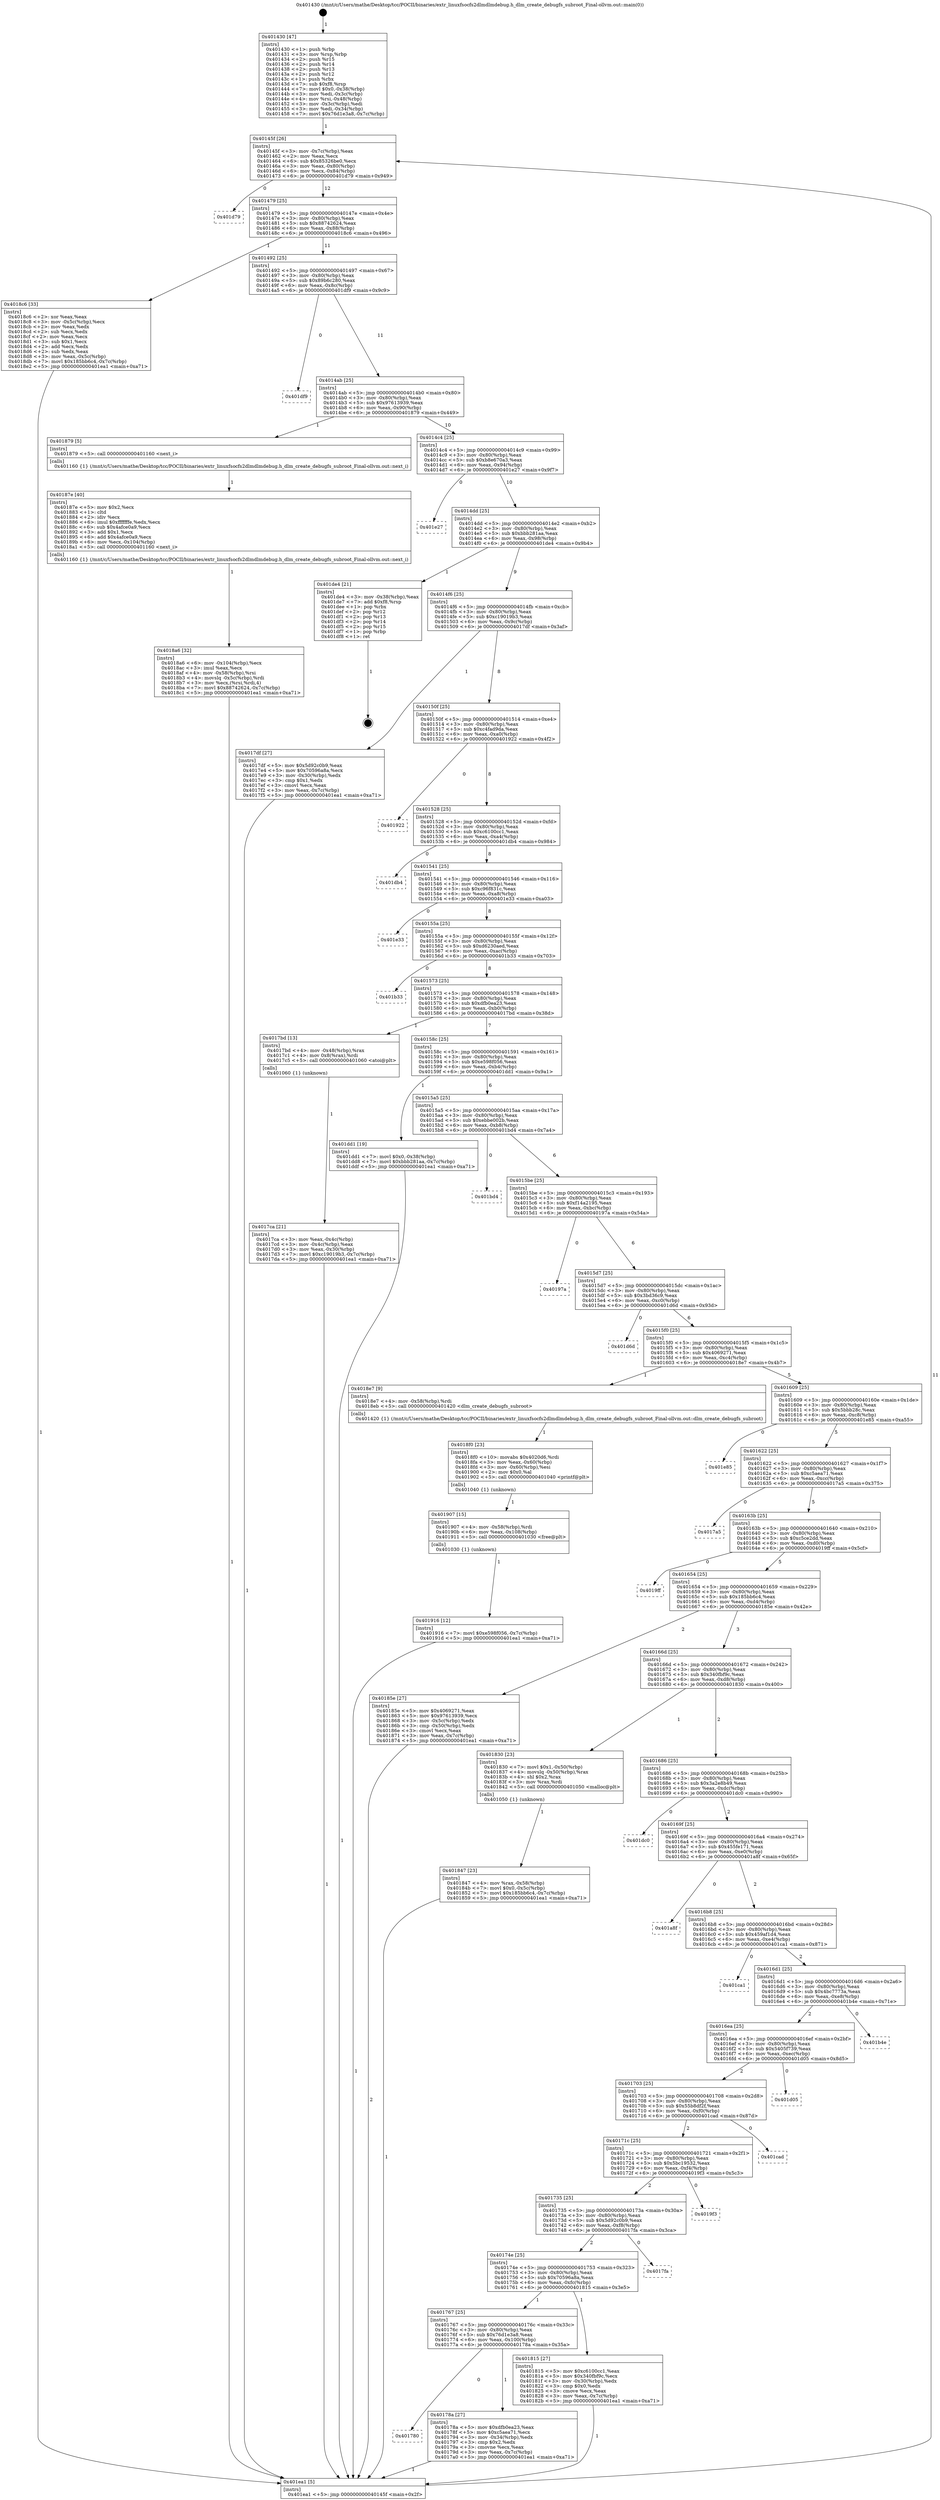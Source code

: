 digraph "0x401430" {
  label = "0x401430 (/mnt/c/Users/mathe/Desktop/tcc/POCII/binaries/extr_linuxfsocfs2dlmdlmdebug.h_dlm_create_debugfs_subroot_Final-ollvm.out::main(0))"
  labelloc = "t"
  node[shape=record]

  Entry [label="",width=0.3,height=0.3,shape=circle,fillcolor=black,style=filled]
  "0x40145f" [label="{
     0x40145f [26]\l
     | [instrs]\l
     &nbsp;&nbsp;0x40145f \<+3\>: mov -0x7c(%rbp),%eax\l
     &nbsp;&nbsp;0x401462 \<+2\>: mov %eax,%ecx\l
     &nbsp;&nbsp;0x401464 \<+6\>: sub $0x85326be0,%ecx\l
     &nbsp;&nbsp;0x40146a \<+3\>: mov %eax,-0x80(%rbp)\l
     &nbsp;&nbsp;0x40146d \<+6\>: mov %ecx,-0x84(%rbp)\l
     &nbsp;&nbsp;0x401473 \<+6\>: je 0000000000401d79 \<main+0x949\>\l
  }"]
  "0x401d79" [label="{
     0x401d79\l
  }", style=dashed]
  "0x401479" [label="{
     0x401479 [25]\l
     | [instrs]\l
     &nbsp;&nbsp;0x401479 \<+5\>: jmp 000000000040147e \<main+0x4e\>\l
     &nbsp;&nbsp;0x40147e \<+3\>: mov -0x80(%rbp),%eax\l
     &nbsp;&nbsp;0x401481 \<+5\>: sub $0x88742624,%eax\l
     &nbsp;&nbsp;0x401486 \<+6\>: mov %eax,-0x88(%rbp)\l
     &nbsp;&nbsp;0x40148c \<+6\>: je 00000000004018c6 \<main+0x496\>\l
  }"]
  Exit [label="",width=0.3,height=0.3,shape=circle,fillcolor=black,style=filled,peripheries=2]
  "0x4018c6" [label="{
     0x4018c6 [33]\l
     | [instrs]\l
     &nbsp;&nbsp;0x4018c6 \<+2\>: xor %eax,%eax\l
     &nbsp;&nbsp;0x4018c8 \<+3\>: mov -0x5c(%rbp),%ecx\l
     &nbsp;&nbsp;0x4018cb \<+2\>: mov %eax,%edx\l
     &nbsp;&nbsp;0x4018cd \<+2\>: sub %ecx,%edx\l
     &nbsp;&nbsp;0x4018cf \<+2\>: mov %eax,%ecx\l
     &nbsp;&nbsp;0x4018d1 \<+3\>: sub $0x1,%ecx\l
     &nbsp;&nbsp;0x4018d4 \<+2\>: add %ecx,%edx\l
     &nbsp;&nbsp;0x4018d6 \<+2\>: sub %edx,%eax\l
     &nbsp;&nbsp;0x4018d8 \<+3\>: mov %eax,-0x5c(%rbp)\l
     &nbsp;&nbsp;0x4018db \<+7\>: movl $0x185bb6c4,-0x7c(%rbp)\l
     &nbsp;&nbsp;0x4018e2 \<+5\>: jmp 0000000000401ea1 \<main+0xa71\>\l
  }"]
  "0x401492" [label="{
     0x401492 [25]\l
     | [instrs]\l
     &nbsp;&nbsp;0x401492 \<+5\>: jmp 0000000000401497 \<main+0x67\>\l
     &nbsp;&nbsp;0x401497 \<+3\>: mov -0x80(%rbp),%eax\l
     &nbsp;&nbsp;0x40149a \<+5\>: sub $0x89b6c280,%eax\l
     &nbsp;&nbsp;0x40149f \<+6\>: mov %eax,-0x8c(%rbp)\l
     &nbsp;&nbsp;0x4014a5 \<+6\>: je 0000000000401df9 \<main+0x9c9\>\l
  }"]
  "0x401916" [label="{
     0x401916 [12]\l
     | [instrs]\l
     &nbsp;&nbsp;0x401916 \<+7\>: movl $0xe598f056,-0x7c(%rbp)\l
     &nbsp;&nbsp;0x40191d \<+5\>: jmp 0000000000401ea1 \<main+0xa71\>\l
  }"]
  "0x401df9" [label="{
     0x401df9\l
  }", style=dashed]
  "0x4014ab" [label="{
     0x4014ab [25]\l
     | [instrs]\l
     &nbsp;&nbsp;0x4014ab \<+5\>: jmp 00000000004014b0 \<main+0x80\>\l
     &nbsp;&nbsp;0x4014b0 \<+3\>: mov -0x80(%rbp),%eax\l
     &nbsp;&nbsp;0x4014b3 \<+5\>: sub $0x97613939,%eax\l
     &nbsp;&nbsp;0x4014b8 \<+6\>: mov %eax,-0x90(%rbp)\l
     &nbsp;&nbsp;0x4014be \<+6\>: je 0000000000401879 \<main+0x449\>\l
  }"]
  "0x401907" [label="{
     0x401907 [15]\l
     | [instrs]\l
     &nbsp;&nbsp;0x401907 \<+4\>: mov -0x58(%rbp),%rdi\l
     &nbsp;&nbsp;0x40190b \<+6\>: mov %eax,-0x108(%rbp)\l
     &nbsp;&nbsp;0x401911 \<+5\>: call 0000000000401030 \<free@plt\>\l
     | [calls]\l
     &nbsp;&nbsp;0x401030 \{1\} (unknown)\l
  }"]
  "0x401879" [label="{
     0x401879 [5]\l
     | [instrs]\l
     &nbsp;&nbsp;0x401879 \<+5\>: call 0000000000401160 \<next_i\>\l
     | [calls]\l
     &nbsp;&nbsp;0x401160 \{1\} (/mnt/c/Users/mathe/Desktop/tcc/POCII/binaries/extr_linuxfsocfs2dlmdlmdebug.h_dlm_create_debugfs_subroot_Final-ollvm.out::next_i)\l
  }"]
  "0x4014c4" [label="{
     0x4014c4 [25]\l
     | [instrs]\l
     &nbsp;&nbsp;0x4014c4 \<+5\>: jmp 00000000004014c9 \<main+0x99\>\l
     &nbsp;&nbsp;0x4014c9 \<+3\>: mov -0x80(%rbp),%eax\l
     &nbsp;&nbsp;0x4014cc \<+5\>: sub $0xb8e670a3,%eax\l
     &nbsp;&nbsp;0x4014d1 \<+6\>: mov %eax,-0x94(%rbp)\l
     &nbsp;&nbsp;0x4014d7 \<+6\>: je 0000000000401e27 \<main+0x9f7\>\l
  }"]
  "0x4018f0" [label="{
     0x4018f0 [23]\l
     | [instrs]\l
     &nbsp;&nbsp;0x4018f0 \<+10\>: movabs $0x4020d6,%rdi\l
     &nbsp;&nbsp;0x4018fa \<+3\>: mov %eax,-0x60(%rbp)\l
     &nbsp;&nbsp;0x4018fd \<+3\>: mov -0x60(%rbp),%esi\l
     &nbsp;&nbsp;0x401900 \<+2\>: mov $0x0,%al\l
     &nbsp;&nbsp;0x401902 \<+5\>: call 0000000000401040 \<printf@plt\>\l
     | [calls]\l
     &nbsp;&nbsp;0x401040 \{1\} (unknown)\l
  }"]
  "0x401e27" [label="{
     0x401e27\l
  }", style=dashed]
  "0x4014dd" [label="{
     0x4014dd [25]\l
     | [instrs]\l
     &nbsp;&nbsp;0x4014dd \<+5\>: jmp 00000000004014e2 \<main+0xb2\>\l
     &nbsp;&nbsp;0x4014e2 \<+3\>: mov -0x80(%rbp),%eax\l
     &nbsp;&nbsp;0x4014e5 \<+5\>: sub $0xbbb281aa,%eax\l
     &nbsp;&nbsp;0x4014ea \<+6\>: mov %eax,-0x98(%rbp)\l
     &nbsp;&nbsp;0x4014f0 \<+6\>: je 0000000000401de4 \<main+0x9b4\>\l
  }"]
  "0x4018a6" [label="{
     0x4018a6 [32]\l
     | [instrs]\l
     &nbsp;&nbsp;0x4018a6 \<+6\>: mov -0x104(%rbp),%ecx\l
     &nbsp;&nbsp;0x4018ac \<+3\>: imul %eax,%ecx\l
     &nbsp;&nbsp;0x4018af \<+4\>: mov -0x58(%rbp),%rsi\l
     &nbsp;&nbsp;0x4018b3 \<+4\>: movslq -0x5c(%rbp),%rdi\l
     &nbsp;&nbsp;0x4018b7 \<+3\>: mov %ecx,(%rsi,%rdi,4)\l
     &nbsp;&nbsp;0x4018ba \<+7\>: movl $0x88742624,-0x7c(%rbp)\l
     &nbsp;&nbsp;0x4018c1 \<+5\>: jmp 0000000000401ea1 \<main+0xa71\>\l
  }"]
  "0x401de4" [label="{
     0x401de4 [21]\l
     | [instrs]\l
     &nbsp;&nbsp;0x401de4 \<+3\>: mov -0x38(%rbp),%eax\l
     &nbsp;&nbsp;0x401de7 \<+7\>: add $0xf8,%rsp\l
     &nbsp;&nbsp;0x401dee \<+1\>: pop %rbx\l
     &nbsp;&nbsp;0x401def \<+2\>: pop %r12\l
     &nbsp;&nbsp;0x401df1 \<+2\>: pop %r13\l
     &nbsp;&nbsp;0x401df3 \<+2\>: pop %r14\l
     &nbsp;&nbsp;0x401df5 \<+2\>: pop %r15\l
     &nbsp;&nbsp;0x401df7 \<+1\>: pop %rbp\l
     &nbsp;&nbsp;0x401df8 \<+1\>: ret\l
  }"]
  "0x4014f6" [label="{
     0x4014f6 [25]\l
     | [instrs]\l
     &nbsp;&nbsp;0x4014f6 \<+5\>: jmp 00000000004014fb \<main+0xcb\>\l
     &nbsp;&nbsp;0x4014fb \<+3\>: mov -0x80(%rbp),%eax\l
     &nbsp;&nbsp;0x4014fe \<+5\>: sub $0xc19019b3,%eax\l
     &nbsp;&nbsp;0x401503 \<+6\>: mov %eax,-0x9c(%rbp)\l
     &nbsp;&nbsp;0x401509 \<+6\>: je 00000000004017df \<main+0x3af\>\l
  }"]
  "0x40187e" [label="{
     0x40187e [40]\l
     | [instrs]\l
     &nbsp;&nbsp;0x40187e \<+5\>: mov $0x2,%ecx\l
     &nbsp;&nbsp;0x401883 \<+1\>: cltd\l
     &nbsp;&nbsp;0x401884 \<+2\>: idiv %ecx\l
     &nbsp;&nbsp;0x401886 \<+6\>: imul $0xfffffffe,%edx,%ecx\l
     &nbsp;&nbsp;0x40188c \<+6\>: sub $0x4afce0a9,%ecx\l
     &nbsp;&nbsp;0x401892 \<+3\>: add $0x1,%ecx\l
     &nbsp;&nbsp;0x401895 \<+6\>: add $0x4afce0a9,%ecx\l
     &nbsp;&nbsp;0x40189b \<+6\>: mov %ecx,-0x104(%rbp)\l
     &nbsp;&nbsp;0x4018a1 \<+5\>: call 0000000000401160 \<next_i\>\l
     | [calls]\l
     &nbsp;&nbsp;0x401160 \{1\} (/mnt/c/Users/mathe/Desktop/tcc/POCII/binaries/extr_linuxfsocfs2dlmdlmdebug.h_dlm_create_debugfs_subroot_Final-ollvm.out::next_i)\l
  }"]
  "0x4017df" [label="{
     0x4017df [27]\l
     | [instrs]\l
     &nbsp;&nbsp;0x4017df \<+5\>: mov $0x5d92c0b9,%eax\l
     &nbsp;&nbsp;0x4017e4 \<+5\>: mov $0x70596a8a,%ecx\l
     &nbsp;&nbsp;0x4017e9 \<+3\>: mov -0x30(%rbp),%edx\l
     &nbsp;&nbsp;0x4017ec \<+3\>: cmp $0x1,%edx\l
     &nbsp;&nbsp;0x4017ef \<+3\>: cmovl %ecx,%eax\l
     &nbsp;&nbsp;0x4017f2 \<+3\>: mov %eax,-0x7c(%rbp)\l
     &nbsp;&nbsp;0x4017f5 \<+5\>: jmp 0000000000401ea1 \<main+0xa71\>\l
  }"]
  "0x40150f" [label="{
     0x40150f [25]\l
     | [instrs]\l
     &nbsp;&nbsp;0x40150f \<+5\>: jmp 0000000000401514 \<main+0xe4\>\l
     &nbsp;&nbsp;0x401514 \<+3\>: mov -0x80(%rbp),%eax\l
     &nbsp;&nbsp;0x401517 \<+5\>: sub $0xc4fad9da,%eax\l
     &nbsp;&nbsp;0x40151c \<+6\>: mov %eax,-0xa0(%rbp)\l
     &nbsp;&nbsp;0x401522 \<+6\>: je 0000000000401922 \<main+0x4f2\>\l
  }"]
  "0x401847" [label="{
     0x401847 [23]\l
     | [instrs]\l
     &nbsp;&nbsp;0x401847 \<+4\>: mov %rax,-0x58(%rbp)\l
     &nbsp;&nbsp;0x40184b \<+7\>: movl $0x0,-0x5c(%rbp)\l
     &nbsp;&nbsp;0x401852 \<+7\>: movl $0x185bb6c4,-0x7c(%rbp)\l
     &nbsp;&nbsp;0x401859 \<+5\>: jmp 0000000000401ea1 \<main+0xa71\>\l
  }"]
  "0x401922" [label="{
     0x401922\l
  }", style=dashed]
  "0x401528" [label="{
     0x401528 [25]\l
     | [instrs]\l
     &nbsp;&nbsp;0x401528 \<+5\>: jmp 000000000040152d \<main+0xfd\>\l
     &nbsp;&nbsp;0x40152d \<+3\>: mov -0x80(%rbp),%eax\l
     &nbsp;&nbsp;0x401530 \<+5\>: sub $0xc6100cc1,%eax\l
     &nbsp;&nbsp;0x401535 \<+6\>: mov %eax,-0xa4(%rbp)\l
     &nbsp;&nbsp;0x40153b \<+6\>: je 0000000000401db4 \<main+0x984\>\l
  }"]
  "0x4017ca" [label="{
     0x4017ca [21]\l
     | [instrs]\l
     &nbsp;&nbsp;0x4017ca \<+3\>: mov %eax,-0x4c(%rbp)\l
     &nbsp;&nbsp;0x4017cd \<+3\>: mov -0x4c(%rbp),%eax\l
     &nbsp;&nbsp;0x4017d0 \<+3\>: mov %eax,-0x30(%rbp)\l
     &nbsp;&nbsp;0x4017d3 \<+7\>: movl $0xc19019b3,-0x7c(%rbp)\l
     &nbsp;&nbsp;0x4017da \<+5\>: jmp 0000000000401ea1 \<main+0xa71\>\l
  }"]
  "0x401db4" [label="{
     0x401db4\l
  }", style=dashed]
  "0x401541" [label="{
     0x401541 [25]\l
     | [instrs]\l
     &nbsp;&nbsp;0x401541 \<+5\>: jmp 0000000000401546 \<main+0x116\>\l
     &nbsp;&nbsp;0x401546 \<+3\>: mov -0x80(%rbp),%eax\l
     &nbsp;&nbsp;0x401549 \<+5\>: sub $0xc96f831c,%eax\l
     &nbsp;&nbsp;0x40154e \<+6\>: mov %eax,-0xa8(%rbp)\l
     &nbsp;&nbsp;0x401554 \<+6\>: je 0000000000401e33 \<main+0xa03\>\l
  }"]
  "0x401430" [label="{
     0x401430 [47]\l
     | [instrs]\l
     &nbsp;&nbsp;0x401430 \<+1\>: push %rbp\l
     &nbsp;&nbsp;0x401431 \<+3\>: mov %rsp,%rbp\l
     &nbsp;&nbsp;0x401434 \<+2\>: push %r15\l
     &nbsp;&nbsp;0x401436 \<+2\>: push %r14\l
     &nbsp;&nbsp;0x401438 \<+2\>: push %r13\l
     &nbsp;&nbsp;0x40143a \<+2\>: push %r12\l
     &nbsp;&nbsp;0x40143c \<+1\>: push %rbx\l
     &nbsp;&nbsp;0x40143d \<+7\>: sub $0xf8,%rsp\l
     &nbsp;&nbsp;0x401444 \<+7\>: movl $0x0,-0x38(%rbp)\l
     &nbsp;&nbsp;0x40144b \<+3\>: mov %edi,-0x3c(%rbp)\l
     &nbsp;&nbsp;0x40144e \<+4\>: mov %rsi,-0x48(%rbp)\l
     &nbsp;&nbsp;0x401452 \<+3\>: mov -0x3c(%rbp),%edi\l
     &nbsp;&nbsp;0x401455 \<+3\>: mov %edi,-0x34(%rbp)\l
     &nbsp;&nbsp;0x401458 \<+7\>: movl $0x76d1e3a8,-0x7c(%rbp)\l
  }"]
  "0x401e33" [label="{
     0x401e33\l
  }", style=dashed]
  "0x40155a" [label="{
     0x40155a [25]\l
     | [instrs]\l
     &nbsp;&nbsp;0x40155a \<+5\>: jmp 000000000040155f \<main+0x12f\>\l
     &nbsp;&nbsp;0x40155f \<+3\>: mov -0x80(%rbp),%eax\l
     &nbsp;&nbsp;0x401562 \<+5\>: sub $0xd6230aed,%eax\l
     &nbsp;&nbsp;0x401567 \<+6\>: mov %eax,-0xac(%rbp)\l
     &nbsp;&nbsp;0x40156d \<+6\>: je 0000000000401b33 \<main+0x703\>\l
  }"]
  "0x401ea1" [label="{
     0x401ea1 [5]\l
     | [instrs]\l
     &nbsp;&nbsp;0x401ea1 \<+5\>: jmp 000000000040145f \<main+0x2f\>\l
  }"]
  "0x401b33" [label="{
     0x401b33\l
  }", style=dashed]
  "0x401573" [label="{
     0x401573 [25]\l
     | [instrs]\l
     &nbsp;&nbsp;0x401573 \<+5\>: jmp 0000000000401578 \<main+0x148\>\l
     &nbsp;&nbsp;0x401578 \<+3\>: mov -0x80(%rbp),%eax\l
     &nbsp;&nbsp;0x40157b \<+5\>: sub $0xdfb0ea23,%eax\l
     &nbsp;&nbsp;0x401580 \<+6\>: mov %eax,-0xb0(%rbp)\l
     &nbsp;&nbsp;0x401586 \<+6\>: je 00000000004017bd \<main+0x38d\>\l
  }"]
  "0x401780" [label="{
     0x401780\l
  }", style=dashed]
  "0x4017bd" [label="{
     0x4017bd [13]\l
     | [instrs]\l
     &nbsp;&nbsp;0x4017bd \<+4\>: mov -0x48(%rbp),%rax\l
     &nbsp;&nbsp;0x4017c1 \<+4\>: mov 0x8(%rax),%rdi\l
     &nbsp;&nbsp;0x4017c5 \<+5\>: call 0000000000401060 \<atoi@plt\>\l
     | [calls]\l
     &nbsp;&nbsp;0x401060 \{1\} (unknown)\l
  }"]
  "0x40158c" [label="{
     0x40158c [25]\l
     | [instrs]\l
     &nbsp;&nbsp;0x40158c \<+5\>: jmp 0000000000401591 \<main+0x161\>\l
     &nbsp;&nbsp;0x401591 \<+3\>: mov -0x80(%rbp),%eax\l
     &nbsp;&nbsp;0x401594 \<+5\>: sub $0xe598f056,%eax\l
     &nbsp;&nbsp;0x401599 \<+6\>: mov %eax,-0xb4(%rbp)\l
     &nbsp;&nbsp;0x40159f \<+6\>: je 0000000000401dd1 \<main+0x9a1\>\l
  }"]
  "0x40178a" [label="{
     0x40178a [27]\l
     | [instrs]\l
     &nbsp;&nbsp;0x40178a \<+5\>: mov $0xdfb0ea23,%eax\l
     &nbsp;&nbsp;0x40178f \<+5\>: mov $0xc5aea71,%ecx\l
     &nbsp;&nbsp;0x401794 \<+3\>: mov -0x34(%rbp),%edx\l
     &nbsp;&nbsp;0x401797 \<+3\>: cmp $0x2,%edx\l
     &nbsp;&nbsp;0x40179a \<+3\>: cmovne %ecx,%eax\l
     &nbsp;&nbsp;0x40179d \<+3\>: mov %eax,-0x7c(%rbp)\l
     &nbsp;&nbsp;0x4017a0 \<+5\>: jmp 0000000000401ea1 \<main+0xa71\>\l
  }"]
  "0x401dd1" [label="{
     0x401dd1 [19]\l
     | [instrs]\l
     &nbsp;&nbsp;0x401dd1 \<+7\>: movl $0x0,-0x38(%rbp)\l
     &nbsp;&nbsp;0x401dd8 \<+7\>: movl $0xbbb281aa,-0x7c(%rbp)\l
     &nbsp;&nbsp;0x401ddf \<+5\>: jmp 0000000000401ea1 \<main+0xa71\>\l
  }"]
  "0x4015a5" [label="{
     0x4015a5 [25]\l
     | [instrs]\l
     &nbsp;&nbsp;0x4015a5 \<+5\>: jmp 00000000004015aa \<main+0x17a\>\l
     &nbsp;&nbsp;0x4015aa \<+3\>: mov -0x80(%rbp),%eax\l
     &nbsp;&nbsp;0x4015ad \<+5\>: sub $0xebbe002b,%eax\l
     &nbsp;&nbsp;0x4015b2 \<+6\>: mov %eax,-0xb8(%rbp)\l
     &nbsp;&nbsp;0x4015b8 \<+6\>: je 0000000000401bd4 \<main+0x7a4\>\l
  }"]
  "0x401767" [label="{
     0x401767 [25]\l
     | [instrs]\l
     &nbsp;&nbsp;0x401767 \<+5\>: jmp 000000000040176c \<main+0x33c\>\l
     &nbsp;&nbsp;0x40176c \<+3\>: mov -0x80(%rbp),%eax\l
     &nbsp;&nbsp;0x40176f \<+5\>: sub $0x76d1e3a8,%eax\l
     &nbsp;&nbsp;0x401774 \<+6\>: mov %eax,-0x100(%rbp)\l
     &nbsp;&nbsp;0x40177a \<+6\>: je 000000000040178a \<main+0x35a\>\l
  }"]
  "0x401bd4" [label="{
     0x401bd4\l
  }", style=dashed]
  "0x4015be" [label="{
     0x4015be [25]\l
     | [instrs]\l
     &nbsp;&nbsp;0x4015be \<+5\>: jmp 00000000004015c3 \<main+0x193\>\l
     &nbsp;&nbsp;0x4015c3 \<+3\>: mov -0x80(%rbp),%eax\l
     &nbsp;&nbsp;0x4015c6 \<+5\>: sub $0xf14a2195,%eax\l
     &nbsp;&nbsp;0x4015cb \<+6\>: mov %eax,-0xbc(%rbp)\l
     &nbsp;&nbsp;0x4015d1 \<+6\>: je 000000000040197a \<main+0x54a\>\l
  }"]
  "0x401815" [label="{
     0x401815 [27]\l
     | [instrs]\l
     &nbsp;&nbsp;0x401815 \<+5\>: mov $0xc6100cc1,%eax\l
     &nbsp;&nbsp;0x40181a \<+5\>: mov $0x340fbf9c,%ecx\l
     &nbsp;&nbsp;0x40181f \<+3\>: mov -0x30(%rbp),%edx\l
     &nbsp;&nbsp;0x401822 \<+3\>: cmp $0x0,%edx\l
     &nbsp;&nbsp;0x401825 \<+3\>: cmove %ecx,%eax\l
     &nbsp;&nbsp;0x401828 \<+3\>: mov %eax,-0x7c(%rbp)\l
     &nbsp;&nbsp;0x40182b \<+5\>: jmp 0000000000401ea1 \<main+0xa71\>\l
  }"]
  "0x40197a" [label="{
     0x40197a\l
  }", style=dashed]
  "0x4015d7" [label="{
     0x4015d7 [25]\l
     | [instrs]\l
     &nbsp;&nbsp;0x4015d7 \<+5\>: jmp 00000000004015dc \<main+0x1ac\>\l
     &nbsp;&nbsp;0x4015dc \<+3\>: mov -0x80(%rbp),%eax\l
     &nbsp;&nbsp;0x4015df \<+5\>: sub $0x3bd36c9,%eax\l
     &nbsp;&nbsp;0x4015e4 \<+6\>: mov %eax,-0xc0(%rbp)\l
     &nbsp;&nbsp;0x4015ea \<+6\>: je 0000000000401d6d \<main+0x93d\>\l
  }"]
  "0x40174e" [label="{
     0x40174e [25]\l
     | [instrs]\l
     &nbsp;&nbsp;0x40174e \<+5\>: jmp 0000000000401753 \<main+0x323\>\l
     &nbsp;&nbsp;0x401753 \<+3\>: mov -0x80(%rbp),%eax\l
     &nbsp;&nbsp;0x401756 \<+5\>: sub $0x70596a8a,%eax\l
     &nbsp;&nbsp;0x40175b \<+6\>: mov %eax,-0xfc(%rbp)\l
     &nbsp;&nbsp;0x401761 \<+6\>: je 0000000000401815 \<main+0x3e5\>\l
  }"]
  "0x401d6d" [label="{
     0x401d6d\l
  }", style=dashed]
  "0x4015f0" [label="{
     0x4015f0 [25]\l
     | [instrs]\l
     &nbsp;&nbsp;0x4015f0 \<+5\>: jmp 00000000004015f5 \<main+0x1c5\>\l
     &nbsp;&nbsp;0x4015f5 \<+3\>: mov -0x80(%rbp),%eax\l
     &nbsp;&nbsp;0x4015f8 \<+5\>: sub $0x4069271,%eax\l
     &nbsp;&nbsp;0x4015fd \<+6\>: mov %eax,-0xc4(%rbp)\l
     &nbsp;&nbsp;0x401603 \<+6\>: je 00000000004018e7 \<main+0x4b7\>\l
  }"]
  "0x4017fa" [label="{
     0x4017fa\l
  }", style=dashed]
  "0x4018e7" [label="{
     0x4018e7 [9]\l
     | [instrs]\l
     &nbsp;&nbsp;0x4018e7 \<+4\>: mov -0x58(%rbp),%rdi\l
     &nbsp;&nbsp;0x4018eb \<+5\>: call 0000000000401420 \<dlm_create_debugfs_subroot\>\l
     | [calls]\l
     &nbsp;&nbsp;0x401420 \{1\} (/mnt/c/Users/mathe/Desktop/tcc/POCII/binaries/extr_linuxfsocfs2dlmdlmdebug.h_dlm_create_debugfs_subroot_Final-ollvm.out::dlm_create_debugfs_subroot)\l
  }"]
  "0x401609" [label="{
     0x401609 [25]\l
     | [instrs]\l
     &nbsp;&nbsp;0x401609 \<+5\>: jmp 000000000040160e \<main+0x1de\>\l
     &nbsp;&nbsp;0x40160e \<+3\>: mov -0x80(%rbp),%eax\l
     &nbsp;&nbsp;0x401611 \<+5\>: sub $0x5bbb28c,%eax\l
     &nbsp;&nbsp;0x401616 \<+6\>: mov %eax,-0xc8(%rbp)\l
     &nbsp;&nbsp;0x40161c \<+6\>: je 0000000000401e85 \<main+0xa55\>\l
  }"]
  "0x401735" [label="{
     0x401735 [25]\l
     | [instrs]\l
     &nbsp;&nbsp;0x401735 \<+5\>: jmp 000000000040173a \<main+0x30a\>\l
     &nbsp;&nbsp;0x40173a \<+3\>: mov -0x80(%rbp),%eax\l
     &nbsp;&nbsp;0x40173d \<+5\>: sub $0x5d92c0b9,%eax\l
     &nbsp;&nbsp;0x401742 \<+6\>: mov %eax,-0xf8(%rbp)\l
     &nbsp;&nbsp;0x401748 \<+6\>: je 00000000004017fa \<main+0x3ca\>\l
  }"]
  "0x401e85" [label="{
     0x401e85\l
  }", style=dashed]
  "0x401622" [label="{
     0x401622 [25]\l
     | [instrs]\l
     &nbsp;&nbsp;0x401622 \<+5\>: jmp 0000000000401627 \<main+0x1f7\>\l
     &nbsp;&nbsp;0x401627 \<+3\>: mov -0x80(%rbp),%eax\l
     &nbsp;&nbsp;0x40162a \<+5\>: sub $0xc5aea71,%eax\l
     &nbsp;&nbsp;0x40162f \<+6\>: mov %eax,-0xcc(%rbp)\l
     &nbsp;&nbsp;0x401635 \<+6\>: je 00000000004017a5 \<main+0x375\>\l
  }"]
  "0x4019f3" [label="{
     0x4019f3\l
  }", style=dashed]
  "0x4017a5" [label="{
     0x4017a5\l
  }", style=dashed]
  "0x40163b" [label="{
     0x40163b [25]\l
     | [instrs]\l
     &nbsp;&nbsp;0x40163b \<+5\>: jmp 0000000000401640 \<main+0x210\>\l
     &nbsp;&nbsp;0x401640 \<+3\>: mov -0x80(%rbp),%eax\l
     &nbsp;&nbsp;0x401643 \<+5\>: sub $0xc5ce2dd,%eax\l
     &nbsp;&nbsp;0x401648 \<+6\>: mov %eax,-0xd0(%rbp)\l
     &nbsp;&nbsp;0x40164e \<+6\>: je 00000000004019ff \<main+0x5cf\>\l
  }"]
  "0x40171c" [label="{
     0x40171c [25]\l
     | [instrs]\l
     &nbsp;&nbsp;0x40171c \<+5\>: jmp 0000000000401721 \<main+0x2f1\>\l
     &nbsp;&nbsp;0x401721 \<+3\>: mov -0x80(%rbp),%eax\l
     &nbsp;&nbsp;0x401724 \<+5\>: sub $0x5bc19532,%eax\l
     &nbsp;&nbsp;0x401729 \<+6\>: mov %eax,-0xf4(%rbp)\l
     &nbsp;&nbsp;0x40172f \<+6\>: je 00000000004019f3 \<main+0x5c3\>\l
  }"]
  "0x4019ff" [label="{
     0x4019ff\l
  }", style=dashed]
  "0x401654" [label="{
     0x401654 [25]\l
     | [instrs]\l
     &nbsp;&nbsp;0x401654 \<+5\>: jmp 0000000000401659 \<main+0x229\>\l
     &nbsp;&nbsp;0x401659 \<+3\>: mov -0x80(%rbp),%eax\l
     &nbsp;&nbsp;0x40165c \<+5\>: sub $0x185bb6c4,%eax\l
     &nbsp;&nbsp;0x401661 \<+6\>: mov %eax,-0xd4(%rbp)\l
     &nbsp;&nbsp;0x401667 \<+6\>: je 000000000040185e \<main+0x42e\>\l
  }"]
  "0x401cad" [label="{
     0x401cad\l
  }", style=dashed]
  "0x40185e" [label="{
     0x40185e [27]\l
     | [instrs]\l
     &nbsp;&nbsp;0x40185e \<+5\>: mov $0x4069271,%eax\l
     &nbsp;&nbsp;0x401863 \<+5\>: mov $0x97613939,%ecx\l
     &nbsp;&nbsp;0x401868 \<+3\>: mov -0x5c(%rbp),%edx\l
     &nbsp;&nbsp;0x40186b \<+3\>: cmp -0x50(%rbp),%edx\l
     &nbsp;&nbsp;0x40186e \<+3\>: cmovl %ecx,%eax\l
     &nbsp;&nbsp;0x401871 \<+3\>: mov %eax,-0x7c(%rbp)\l
     &nbsp;&nbsp;0x401874 \<+5\>: jmp 0000000000401ea1 \<main+0xa71\>\l
  }"]
  "0x40166d" [label="{
     0x40166d [25]\l
     | [instrs]\l
     &nbsp;&nbsp;0x40166d \<+5\>: jmp 0000000000401672 \<main+0x242\>\l
     &nbsp;&nbsp;0x401672 \<+3\>: mov -0x80(%rbp),%eax\l
     &nbsp;&nbsp;0x401675 \<+5\>: sub $0x340fbf9c,%eax\l
     &nbsp;&nbsp;0x40167a \<+6\>: mov %eax,-0xd8(%rbp)\l
     &nbsp;&nbsp;0x401680 \<+6\>: je 0000000000401830 \<main+0x400\>\l
  }"]
  "0x401703" [label="{
     0x401703 [25]\l
     | [instrs]\l
     &nbsp;&nbsp;0x401703 \<+5\>: jmp 0000000000401708 \<main+0x2d8\>\l
     &nbsp;&nbsp;0x401708 \<+3\>: mov -0x80(%rbp),%eax\l
     &nbsp;&nbsp;0x40170b \<+5\>: sub $0x55b8df2f,%eax\l
     &nbsp;&nbsp;0x401710 \<+6\>: mov %eax,-0xf0(%rbp)\l
     &nbsp;&nbsp;0x401716 \<+6\>: je 0000000000401cad \<main+0x87d\>\l
  }"]
  "0x401830" [label="{
     0x401830 [23]\l
     | [instrs]\l
     &nbsp;&nbsp;0x401830 \<+7\>: movl $0x1,-0x50(%rbp)\l
     &nbsp;&nbsp;0x401837 \<+4\>: movslq -0x50(%rbp),%rax\l
     &nbsp;&nbsp;0x40183b \<+4\>: shl $0x2,%rax\l
     &nbsp;&nbsp;0x40183f \<+3\>: mov %rax,%rdi\l
     &nbsp;&nbsp;0x401842 \<+5\>: call 0000000000401050 \<malloc@plt\>\l
     | [calls]\l
     &nbsp;&nbsp;0x401050 \{1\} (unknown)\l
  }"]
  "0x401686" [label="{
     0x401686 [25]\l
     | [instrs]\l
     &nbsp;&nbsp;0x401686 \<+5\>: jmp 000000000040168b \<main+0x25b\>\l
     &nbsp;&nbsp;0x40168b \<+3\>: mov -0x80(%rbp),%eax\l
     &nbsp;&nbsp;0x40168e \<+5\>: sub $0x3a2e8b49,%eax\l
     &nbsp;&nbsp;0x401693 \<+6\>: mov %eax,-0xdc(%rbp)\l
     &nbsp;&nbsp;0x401699 \<+6\>: je 0000000000401dc0 \<main+0x990\>\l
  }"]
  "0x401d05" [label="{
     0x401d05\l
  }", style=dashed]
  "0x401dc0" [label="{
     0x401dc0\l
  }", style=dashed]
  "0x40169f" [label="{
     0x40169f [25]\l
     | [instrs]\l
     &nbsp;&nbsp;0x40169f \<+5\>: jmp 00000000004016a4 \<main+0x274\>\l
     &nbsp;&nbsp;0x4016a4 \<+3\>: mov -0x80(%rbp),%eax\l
     &nbsp;&nbsp;0x4016a7 \<+5\>: sub $0x455fe171,%eax\l
     &nbsp;&nbsp;0x4016ac \<+6\>: mov %eax,-0xe0(%rbp)\l
     &nbsp;&nbsp;0x4016b2 \<+6\>: je 0000000000401a8f \<main+0x65f\>\l
  }"]
  "0x4016ea" [label="{
     0x4016ea [25]\l
     | [instrs]\l
     &nbsp;&nbsp;0x4016ea \<+5\>: jmp 00000000004016ef \<main+0x2bf\>\l
     &nbsp;&nbsp;0x4016ef \<+3\>: mov -0x80(%rbp),%eax\l
     &nbsp;&nbsp;0x4016f2 \<+5\>: sub $0x5405f739,%eax\l
     &nbsp;&nbsp;0x4016f7 \<+6\>: mov %eax,-0xec(%rbp)\l
     &nbsp;&nbsp;0x4016fd \<+6\>: je 0000000000401d05 \<main+0x8d5\>\l
  }"]
  "0x401a8f" [label="{
     0x401a8f\l
  }", style=dashed]
  "0x4016b8" [label="{
     0x4016b8 [25]\l
     | [instrs]\l
     &nbsp;&nbsp;0x4016b8 \<+5\>: jmp 00000000004016bd \<main+0x28d\>\l
     &nbsp;&nbsp;0x4016bd \<+3\>: mov -0x80(%rbp),%eax\l
     &nbsp;&nbsp;0x4016c0 \<+5\>: sub $0x459af1d4,%eax\l
     &nbsp;&nbsp;0x4016c5 \<+6\>: mov %eax,-0xe4(%rbp)\l
     &nbsp;&nbsp;0x4016cb \<+6\>: je 0000000000401ca1 \<main+0x871\>\l
  }"]
  "0x401b4e" [label="{
     0x401b4e\l
  }", style=dashed]
  "0x401ca1" [label="{
     0x401ca1\l
  }", style=dashed]
  "0x4016d1" [label="{
     0x4016d1 [25]\l
     | [instrs]\l
     &nbsp;&nbsp;0x4016d1 \<+5\>: jmp 00000000004016d6 \<main+0x2a6\>\l
     &nbsp;&nbsp;0x4016d6 \<+3\>: mov -0x80(%rbp),%eax\l
     &nbsp;&nbsp;0x4016d9 \<+5\>: sub $0x4bc7773a,%eax\l
     &nbsp;&nbsp;0x4016de \<+6\>: mov %eax,-0xe8(%rbp)\l
     &nbsp;&nbsp;0x4016e4 \<+6\>: je 0000000000401b4e \<main+0x71e\>\l
  }"]
  Entry -> "0x401430" [label=" 1"]
  "0x40145f" -> "0x401d79" [label=" 0"]
  "0x40145f" -> "0x401479" [label=" 12"]
  "0x401de4" -> Exit [label=" 1"]
  "0x401479" -> "0x4018c6" [label=" 1"]
  "0x401479" -> "0x401492" [label=" 11"]
  "0x401dd1" -> "0x401ea1" [label=" 1"]
  "0x401492" -> "0x401df9" [label=" 0"]
  "0x401492" -> "0x4014ab" [label=" 11"]
  "0x401916" -> "0x401ea1" [label=" 1"]
  "0x4014ab" -> "0x401879" [label=" 1"]
  "0x4014ab" -> "0x4014c4" [label=" 10"]
  "0x401907" -> "0x401916" [label=" 1"]
  "0x4014c4" -> "0x401e27" [label=" 0"]
  "0x4014c4" -> "0x4014dd" [label=" 10"]
  "0x4018f0" -> "0x401907" [label=" 1"]
  "0x4014dd" -> "0x401de4" [label=" 1"]
  "0x4014dd" -> "0x4014f6" [label=" 9"]
  "0x4018e7" -> "0x4018f0" [label=" 1"]
  "0x4014f6" -> "0x4017df" [label=" 1"]
  "0x4014f6" -> "0x40150f" [label=" 8"]
  "0x4018c6" -> "0x401ea1" [label=" 1"]
  "0x40150f" -> "0x401922" [label=" 0"]
  "0x40150f" -> "0x401528" [label=" 8"]
  "0x4018a6" -> "0x401ea1" [label=" 1"]
  "0x401528" -> "0x401db4" [label=" 0"]
  "0x401528" -> "0x401541" [label=" 8"]
  "0x40187e" -> "0x4018a6" [label=" 1"]
  "0x401541" -> "0x401e33" [label=" 0"]
  "0x401541" -> "0x40155a" [label=" 8"]
  "0x401879" -> "0x40187e" [label=" 1"]
  "0x40155a" -> "0x401b33" [label=" 0"]
  "0x40155a" -> "0x401573" [label=" 8"]
  "0x40185e" -> "0x401ea1" [label=" 2"]
  "0x401573" -> "0x4017bd" [label=" 1"]
  "0x401573" -> "0x40158c" [label=" 7"]
  "0x401847" -> "0x401ea1" [label=" 1"]
  "0x40158c" -> "0x401dd1" [label=" 1"]
  "0x40158c" -> "0x4015a5" [label=" 6"]
  "0x401830" -> "0x401847" [label=" 1"]
  "0x4015a5" -> "0x401bd4" [label=" 0"]
  "0x4015a5" -> "0x4015be" [label=" 6"]
  "0x4017df" -> "0x401ea1" [label=" 1"]
  "0x4015be" -> "0x40197a" [label=" 0"]
  "0x4015be" -> "0x4015d7" [label=" 6"]
  "0x4017ca" -> "0x401ea1" [label=" 1"]
  "0x4015d7" -> "0x401d6d" [label=" 0"]
  "0x4015d7" -> "0x4015f0" [label=" 6"]
  "0x401ea1" -> "0x40145f" [label=" 11"]
  "0x4015f0" -> "0x4018e7" [label=" 1"]
  "0x4015f0" -> "0x401609" [label=" 5"]
  "0x401430" -> "0x40145f" [label=" 1"]
  "0x401609" -> "0x401e85" [label=" 0"]
  "0x401609" -> "0x401622" [label=" 5"]
  "0x401767" -> "0x401780" [label=" 0"]
  "0x401622" -> "0x4017a5" [label=" 0"]
  "0x401622" -> "0x40163b" [label=" 5"]
  "0x401767" -> "0x40178a" [label=" 1"]
  "0x40163b" -> "0x4019ff" [label=" 0"]
  "0x40163b" -> "0x401654" [label=" 5"]
  "0x40174e" -> "0x401767" [label=" 1"]
  "0x401654" -> "0x40185e" [label=" 2"]
  "0x401654" -> "0x40166d" [label=" 3"]
  "0x40174e" -> "0x401815" [label=" 1"]
  "0x40166d" -> "0x401830" [label=" 1"]
  "0x40166d" -> "0x401686" [label=" 2"]
  "0x401735" -> "0x40174e" [label=" 2"]
  "0x401686" -> "0x401dc0" [label=" 0"]
  "0x401686" -> "0x40169f" [label=" 2"]
  "0x401735" -> "0x4017fa" [label=" 0"]
  "0x40169f" -> "0x401a8f" [label=" 0"]
  "0x40169f" -> "0x4016b8" [label=" 2"]
  "0x40171c" -> "0x401735" [label=" 2"]
  "0x4016b8" -> "0x401ca1" [label=" 0"]
  "0x4016b8" -> "0x4016d1" [label=" 2"]
  "0x40171c" -> "0x4019f3" [label=" 0"]
  "0x4016d1" -> "0x401b4e" [label=" 0"]
  "0x4016d1" -> "0x4016ea" [label=" 2"]
  "0x40178a" -> "0x401ea1" [label=" 1"]
  "0x4016ea" -> "0x401d05" [label=" 0"]
  "0x4016ea" -> "0x401703" [label=" 2"]
  "0x4017bd" -> "0x4017ca" [label=" 1"]
  "0x401703" -> "0x401cad" [label=" 0"]
  "0x401703" -> "0x40171c" [label=" 2"]
  "0x401815" -> "0x401ea1" [label=" 1"]
}
